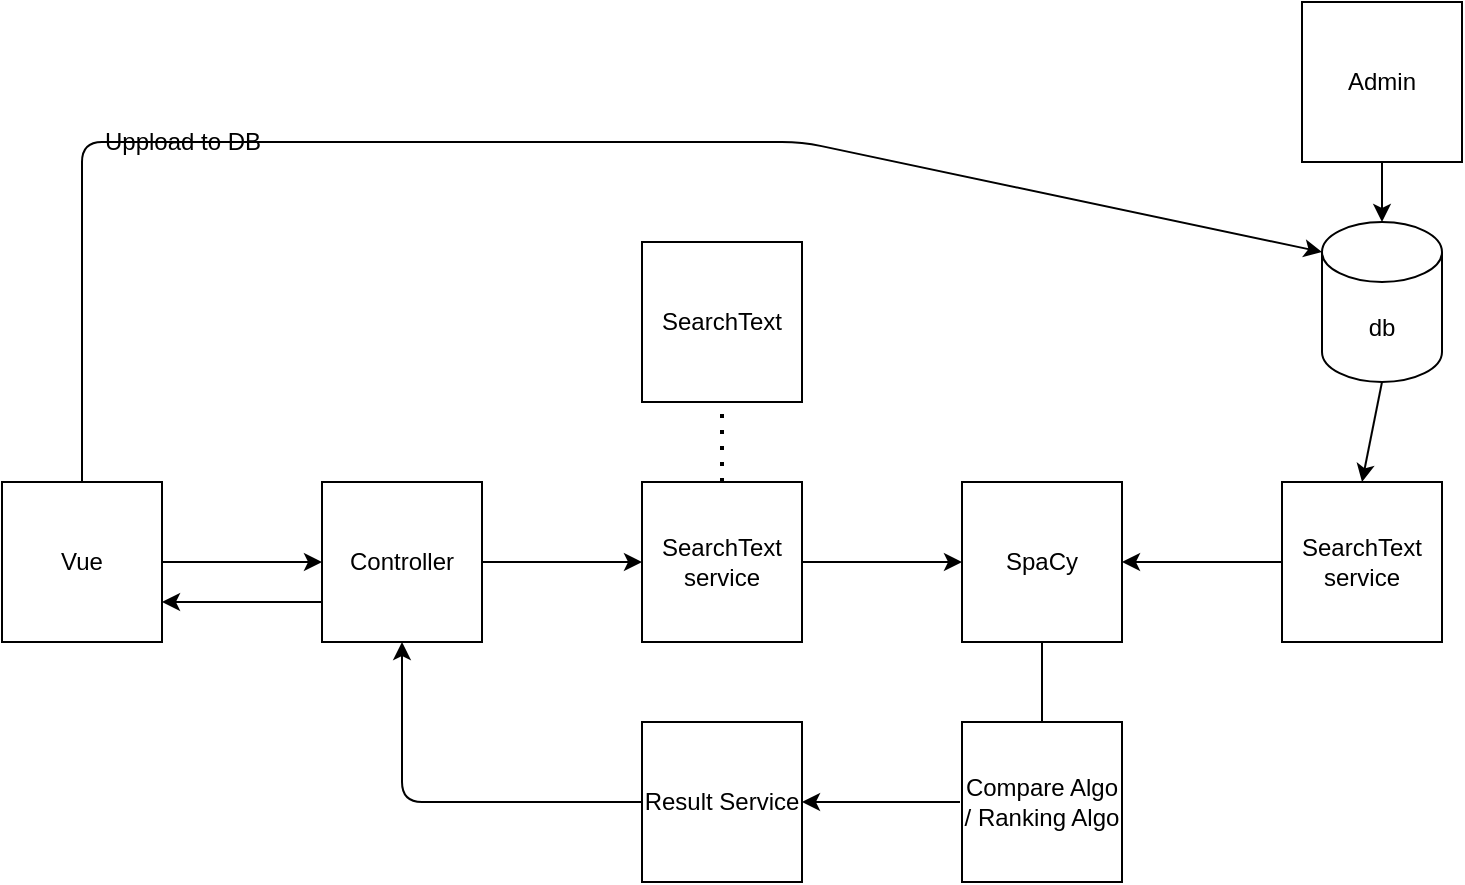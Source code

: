 <mxfile version="14.6.13" type="device"><diagram id="C5RBs43oDa-KdzZeNtuy" name="Page-1"><mxGraphModel dx="1422" dy="794" grid="1" gridSize="10" guides="1" tooltips="1" connect="1" arrows="1" fold="1" page="1" pageScale="1" pageWidth="827" pageHeight="1169" math="0" shadow="0"><root><mxCell id="WIyWlLk6GJQsqaUBKTNV-0"/><mxCell id="WIyWlLk6GJQsqaUBKTNV-1" parent="WIyWlLk6GJQsqaUBKTNV-0"/><mxCell id="oajKVsG69PF0CfF_OqIv-0" value="Controller" style="whiteSpace=wrap;html=1;aspect=fixed;" vertex="1" parent="WIyWlLk6GJQsqaUBKTNV-1"><mxGeometry x="190" y="280" width="80" height="80" as="geometry"/></mxCell><mxCell id="oajKVsG69PF0CfF_OqIv-1" value="SearchText service" style="whiteSpace=wrap;html=1;aspect=fixed;" vertex="1" parent="WIyWlLk6GJQsqaUBKTNV-1"><mxGeometry x="350" y="280" width="80" height="80" as="geometry"/></mxCell><mxCell id="oajKVsG69PF0CfF_OqIv-3" value="" style="endArrow=classic;html=1;entryX=0;entryY=0.5;entryDx=0;entryDy=0;" edge="1" parent="WIyWlLk6GJQsqaUBKTNV-1" source="oajKVsG69PF0CfF_OqIv-0" target="oajKVsG69PF0CfF_OqIv-1"><mxGeometry width="50" height="50" relative="1" as="geometry"><mxPoint x="280" y="350" as="sourcePoint"/><mxPoint x="330" y="300" as="targetPoint"/></mxGeometry></mxCell><mxCell id="oajKVsG69PF0CfF_OqIv-5" value="Vue" style="whiteSpace=wrap;html=1;aspect=fixed;" vertex="1" parent="WIyWlLk6GJQsqaUBKTNV-1"><mxGeometry x="30" y="280" width="80" height="80" as="geometry"/></mxCell><mxCell id="oajKVsG69PF0CfF_OqIv-6" value="" style="endArrow=classic;html=1;entryX=0;entryY=0.5;entryDx=0;entryDy=0;exitX=1;exitY=0.5;exitDx=0;exitDy=0;" edge="1" parent="WIyWlLk6GJQsqaUBKTNV-1" source="oajKVsG69PF0CfF_OqIv-5" target="oajKVsG69PF0CfF_OqIv-0"><mxGeometry width="50" height="50" relative="1" as="geometry"><mxPoint x="120" y="370" as="sourcePoint"/><mxPoint x="170" y="320" as="targetPoint"/></mxGeometry></mxCell><mxCell id="oajKVsG69PF0CfF_OqIv-9" value="SearchText" style="whiteSpace=wrap;html=1;aspect=fixed;" vertex="1" parent="WIyWlLk6GJQsqaUBKTNV-1"><mxGeometry x="350" y="160" width="80" height="80" as="geometry"/></mxCell><mxCell id="oajKVsG69PF0CfF_OqIv-12" value="SpaCy" style="whiteSpace=wrap;html=1;aspect=fixed;" vertex="1" parent="WIyWlLk6GJQsqaUBKTNV-1"><mxGeometry x="510" y="280" width="80" height="80" as="geometry"/></mxCell><mxCell id="oajKVsG69PF0CfF_OqIv-14" value="" style="endArrow=classic;html=1;entryX=0;entryY=0.5;entryDx=0;entryDy=0;" edge="1" parent="WIyWlLk6GJQsqaUBKTNV-1" source="oajKVsG69PF0CfF_OqIv-1" target="oajKVsG69PF0CfF_OqIv-12"><mxGeometry width="50" height="50" relative="1" as="geometry"><mxPoint x="460" y="360" as="sourcePoint"/><mxPoint x="510" y="310" as="targetPoint"/></mxGeometry></mxCell><mxCell id="oajKVsG69PF0CfF_OqIv-16" value="" style="endArrow=none;dashed=1;html=1;dashPattern=1 3;strokeWidth=2;entryX=0.5;entryY=1;entryDx=0;entryDy=0;exitX=0.5;exitY=0;exitDx=0;exitDy=0;" edge="1" parent="WIyWlLk6GJQsqaUBKTNV-1" source="oajKVsG69PF0CfF_OqIv-1" target="oajKVsG69PF0CfF_OqIv-9"><mxGeometry width="50" height="50" relative="1" as="geometry"><mxPoint x="370" y="280" as="sourcePoint"/><mxPoint x="420" y="230" as="targetPoint"/></mxGeometry></mxCell><mxCell id="oajKVsG69PF0CfF_OqIv-19" value="db" style="shape=cylinder3;whiteSpace=wrap;html=1;boundedLbl=1;backgroundOutline=1;size=15;" vertex="1" parent="WIyWlLk6GJQsqaUBKTNV-1"><mxGeometry x="690" y="150" width="60" height="80" as="geometry"/></mxCell><mxCell id="oajKVsG69PF0CfF_OqIv-21" value="" style="endArrow=classic;html=1;exitX=0.5;exitY=0;exitDx=0;exitDy=0;entryX=0;entryY=0;entryDx=0;entryDy=15;entryPerimeter=0;" edge="1" parent="WIyWlLk6GJQsqaUBKTNV-1" source="oajKVsG69PF0CfF_OqIv-5" target="oajKVsG69PF0CfF_OqIv-19"><mxGeometry width="50" height="50" relative="1" as="geometry"><mxPoint x="380" y="410" as="sourcePoint"/><mxPoint x="70" y="70" as="targetPoint"/><Array as="points"><mxPoint x="70" y="110"/><mxPoint x="430" y="110"/></Array></mxGeometry></mxCell><mxCell id="oajKVsG69PF0CfF_OqIv-23" value="Admin" style="whiteSpace=wrap;html=1;aspect=fixed;" vertex="1" parent="WIyWlLk6GJQsqaUBKTNV-1"><mxGeometry x="680" y="40" width="80" height="80" as="geometry"/></mxCell><mxCell id="oajKVsG69PF0CfF_OqIv-24" value="" style="endArrow=classic;html=1;exitX=0.5;exitY=1;exitDx=0;exitDy=0;entryX=0.5;entryY=0;entryDx=0;entryDy=0;entryPerimeter=0;" edge="1" parent="WIyWlLk6GJQsqaUBKTNV-1" source="oajKVsG69PF0CfF_OqIv-23" target="oajKVsG69PF0CfF_OqIv-19"><mxGeometry width="50" height="50" relative="1" as="geometry"><mxPoint x="700" y="180" as="sourcePoint"/><mxPoint x="730" y="200" as="targetPoint"/></mxGeometry></mxCell><mxCell id="oajKVsG69PF0CfF_OqIv-27" value="SearchText service" style="whiteSpace=wrap;html=1;aspect=fixed;" vertex="1" parent="WIyWlLk6GJQsqaUBKTNV-1"><mxGeometry x="670" y="280" width="80" height="80" as="geometry"/></mxCell><mxCell id="oajKVsG69PF0CfF_OqIv-28" value="" style="endArrow=classic;html=1;entryX=0.5;entryY=0;entryDx=0;entryDy=0;exitX=0.5;exitY=1;exitDx=0;exitDy=0;exitPerimeter=0;" edge="1" parent="WIyWlLk6GJQsqaUBKTNV-1" source="oajKVsG69PF0CfF_OqIv-19" target="oajKVsG69PF0CfF_OqIv-27"><mxGeometry width="50" height="50" relative="1" as="geometry"><mxPoint x="700" y="270" as="sourcePoint"/><mxPoint x="750" y="220" as="targetPoint"/></mxGeometry></mxCell><mxCell id="oajKVsG69PF0CfF_OqIv-29" value="" style="endArrow=classic;html=1;entryX=1;entryY=0.5;entryDx=0;entryDy=0;exitX=0;exitY=0.5;exitDx=0;exitDy=0;" edge="1" parent="WIyWlLk6GJQsqaUBKTNV-1" source="oajKVsG69PF0CfF_OqIv-27" target="oajKVsG69PF0CfF_OqIv-12"><mxGeometry width="50" height="50" relative="1" as="geometry"><mxPoint x="630" y="360" as="sourcePoint"/><mxPoint x="680" y="310" as="targetPoint"/></mxGeometry></mxCell><mxCell id="oajKVsG69PF0CfF_OqIv-30" value="" style="endArrow=classic;html=1;exitX=0.5;exitY=1;exitDx=0;exitDy=0;" edge="1" parent="WIyWlLk6GJQsqaUBKTNV-1" source="oajKVsG69PF0CfF_OqIv-12"><mxGeometry width="50" height="50" relative="1" as="geometry"><mxPoint x="530" y="400" as="sourcePoint"/><mxPoint x="550" y="420" as="targetPoint"/></mxGeometry></mxCell><mxCell id="oajKVsG69PF0CfF_OqIv-31" value="Uppload to DB" style="text;html=1;align=center;verticalAlign=middle;resizable=0;points=[];autosize=1;strokeColor=none;" vertex="1" parent="WIyWlLk6GJQsqaUBKTNV-1"><mxGeometry x="75" y="100" width="90" height="20" as="geometry"/></mxCell><mxCell id="oajKVsG69PF0CfF_OqIv-38" value="Compare Algo / Ranking Algo" style="whiteSpace=wrap;html=1;aspect=fixed;direction=south;" vertex="1" parent="WIyWlLk6GJQsqaUBKTNV-1"><mxGeometry x="510" y="400" width="80" height="80" as="geometry"/></mxCell><mxCell id="oajKVsG69PF0CfF_OqIv-40" value="" style="endArrow=classic;html=1;entryX=1;entryY=0.5;entryDx=0;entryDy=0;" edge="1" parent="WIyWlLk6GJQsqaUBKTNV-1" target="oajKVsG69PF0CfF_OqIv-41"><mxGeometry width="50" height="50" relative="1" as="geometry"><mxPoint x="509" y="440" as="sourcePoint"/><mxPoint x="440" y="440" as="targetPoint"/></mxGeometry></mxCell><mxCell id="oajKVsG69PF0CfF_OqIv-41" value="Result Service" style="whiteSpace=wrap;html=1;aspect=fixed;" vertex="1" parent="WIyWlLk6GJQsqaUBKTNV-1"><mxGeometry x="350" y="400" width="80" height="80" as="geometry"/></mxCell><mxCell id="oajKVsG69PF0CfF_OqIv-43" value="" style="endArrow=classic;html=1;entryX=0.5;entryY=1;entryDx=0;entryDy=0;exitX=0;exitY=0.5;exitDx=0;exitDy=0;" edge="1" parent="WIyWlLk6GJQsqaUBKTNV-1" source="oajKVsG69PF0CfF_OqIv-41" target="oajKVsG69PF0CfF_OqIv-0"><mxGeometry width="50" height="50" relative="1" as="geometry"><mxPoint x="230" y="450" as="sourcePoint"/><mxPoint x="330" y="430" as="targetPoint"/><Array as="points"><mxPoint x="230" y="440"/></Array></mxGeometry></mxCell><mxCell id="oajKVsG69PF0CfF_OqIv-44" value="" style="endArrow=classic;html=1;exitX=0;exitY=0.75;exitDx=0;exitDy=0;entryX=1;entryY=0.75;entryDx=0;entryDy=0;" edge="1" parent="WIyWlLk6GJQsqaUBKTNV-1" source="oajKVsG69PF0CfF_OqIv-0" target="oajKVsG69PF0CfF_OqIv-5"><mxGeometry width="50" height="50" relative="1" as="geometry"><mxPoint x="140" y="380" as="sourcePoint"/><mxPoint x="110" y="330" as="targetPoint"/></mxGeometry></mxCell></root></mxGraphModel></diagram></mxfile>
